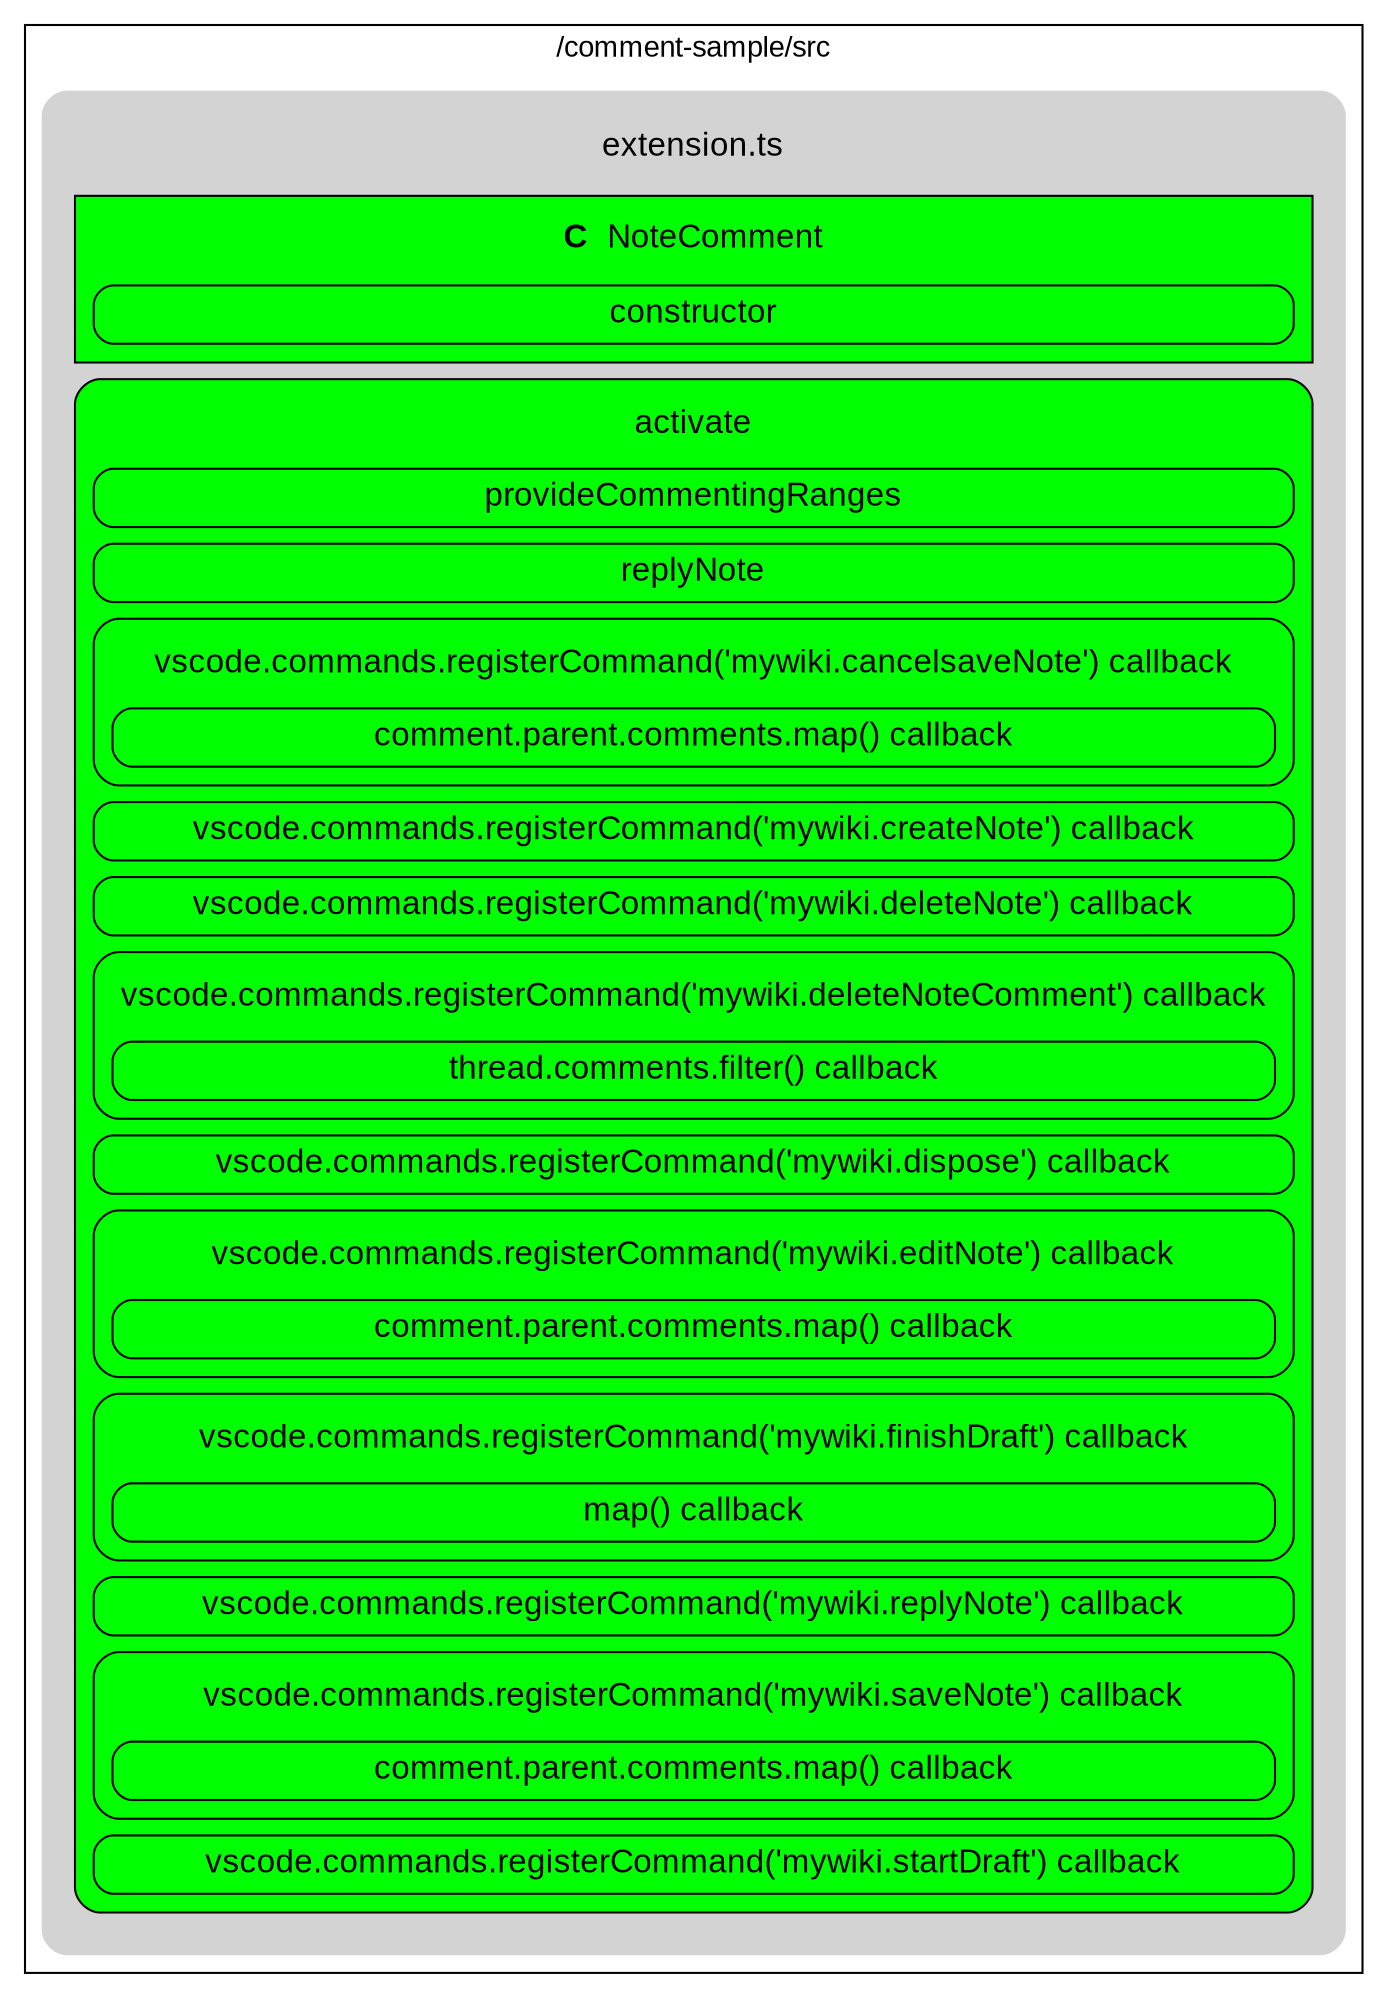 digraph {
  graph [
    rankdir = "LR"
    ranksep = 2.0
    fontname = "Arial"
  ];
  node [
    fontsize = "16"
    fontname = "Arial"
    shape = "plaintext"
    style = "rounded, filled"
  ];
  edge [
    label = " "
  ];

  
    "1" [id="1", label=<
        <TABLE BORDER="0" CELLBORDER="1" CELLSPACING="8" CELLPADDING="4">
        <TR><TD WIDTH="230" BORDER="0" CELLPADDING="6" HREF="remove_me_url.title">extension.ts</TD></TR>
        
        <TR><TD BORDER="0" CELLPADDING="0">
        <TABLE ID="1:6_6" CELLSPACING="8" CELLPADDING="4" CELLBORDER="1"   BGCOLOR="green" href="remove_me_url.cell.type">
             <TR><TD PORT="6_6" BORDER="0" ><B>C</B>  NoteComment</TD></TR>
     <TR><TD PORT="10_1" ID="1:10_1"  STYLE="ROUNDED" href="remove_me_url.cell.constructor.clickable">constructor</TD></TR>
        </TABLE>
        </TD></TR>
      

        <TR><TD BORDER="0" CELLPADDING="0">
        <TABLE ID="1:22_16" CELLSPACING="8" CELLPADDING="4" CELLBORDER="1"  STYLE="ROUNDED" BGCOLOR="green" href="remove_me_url.cell.function.clickable">
             <TR><TD PORT="22_16" BORDER="0" >activate</TD></TR>
     <TR><TD PORT="29_2" ID="1:29_2"  STYLE="ROUNDED" href="remove_me_url.cell.method.clickable">provideCommentingRanges</TD></TR>
     <TR><TD PORT="134_10" ID="1:134_10"  STYLE="ROUNDED" href="remove_me_url.cell.function.clickable">replyNote</TD></TR>

        <TR><TD BORDER="0" CELLPADDING="0">
        <TABLE ID="1:86_85" CELLSPACING="8" CELLPADDING="4" CELLBORDER="1"  STYLE="ROUNDED" BGCOLOR="green" href="remove_me_url.cell.function.clickable">
             <TR><TD PORT="86_85" BORDER="0" >vscode.commands.registerCommand('mywiki.cancelsaveNote') callback</TD></TR>
     <TR><TD PORT="91_56" ID="1:91_56"  STYLE="ROUNDED" href="remove_me_url.cell.function.clickable">comment.parent.comments.map() callback</TD></TR>
        </TABLE>
        </TD></TR>
      
     <TR><TD PORT="35_81" ID="1:35_81"  STYLE="ROUNDED" href="remove_me_url.cell.function.clickable">vscode.commands.registerCommand('mywiki.createNote') callback</TD></TR>
     <TR><TD PORT="82_81" ID="1:82_81"  STYLE="ROUNDED" href="remove_me_url.cell.function.clickable">vscode.commands.registerCommand('mywiki.deleteNote') callback</TD></TR>

        <TR><TD BORDER="0" CELLPADDING="0">
        <TABLE ID="1:69_88" CELLSPACING="8" CELLPADDING="4" CELLBORDER="1"  STYLE="ROUNDED" BGCOLOR="green" href="remove_me_url.cell.function.clickable">
             <TR><TD PORT="69_88" BORDER="0" >vscode.commands.registerCommand('mywiki.deleteNoteComment') callback</TD></TR>
     <TR><TD PORT="75_43" ID="1:75_43"  STYLE="ROUNDED" href="remove_me_url.cell.function.clickable">thread.comments.filter() callback</TD></TR>
        </TABLE>
        </TD></TR>
      
     <TR><TD PORT="130_78" ID="1:130_78"  STYLE="ROUNDED" href="remove_me_url.cell.function.clickable">vscode.commands.registerCommand('mywiki.dispose') callback</TD></TR>

        <TR><TD BORDER="0" CELLPADDING="0">
        <TABLE ID="1:116_79" CELLSPACING="8" CELLPADDING="4" CELLBORDER="1"  STYLE="ROUNDED" BGCOLOR="green" href="remove_me_url.cell.function.clickable">
             <TR><TD PORT="116_79" BORDER="0" >vscode.commands.registerCommand('mywiki.editNote') callback</TD></TR>
     <TR><TD PORT="121_56" ID="1:121_56"  STYLE="ROUNDED" href="remove_me_url.cell.function.clickable">comment.parent.comments.map() callback</TD></TR>
        </TABLE>
        </TD></TR>
      

        <TR><TD BORDER="0" CELLPADDING="0">
        <TABLE ID="1:51_82" CELLSPACING="8" CELLPADDING="4" CELLBORDER="1"  STYLE="ROUNDED" BGCOLOR="green" href="remove_me_url.cell.function.clickable">
             <TR><TD PORT="51_82" BORDER="0" >vscode.commands.registerCommand('mywiki.finishDraft') callback</TD></TR>
     <TR><TD PORT="62_58" ID="1:62_58"  STYLE="ROUNDED" href="remove_me_url.cell.function.clickable">map() callback</TD></TR>
        </TABLE>
        </TD></TR>
      
     <TR><TD PORT="39_80" ID="1:39_80"  STYLE="ROUNDED" href="remove_me_url.cell.function.clickable">vscode.commands.registerCommand('mywiki.replyNote') callback</TD></TR>

        <TR><TD BORDER="0" CELLPADDING="0">
        <TABLE ID="1:101_79" CELLSPACING="8" CELLPADDING="4" CELLBORDER="1"  STYLE="ROUNDED" BGCOLOR="green" href="remove_me_url.cell.function.clickable">
             <TR><TD PORT="101_79" BORDER="0" >vscode.commands.registerCommand('mywiki.saveNote') callback</TD></TR>
     <TR><TD PORT="106_56" ID="1:106_56"  STYLE="ROUNDED" href="remove_me_url.cell.function.clickable">comment.parent.comments.map() callback</TD></TR>
        </TABLE>
        </TD></TR>
      
     <TR><TD PORT="43_81" ID="1:43_81"  STYLE="ROUNDED" href="remove_me_url.cell.function.clickable">vscode.commands.registerCommand('mywiki.startDraft') callback</TD></TR>
        </TABLE>
        </TD></TR>
      
        <TR><TD CELLSPACING="0" HEIGHT="1" WIDTH="1" FIXEDSIZE="TRUE" STYLE="invis"></TD></TR>
        </TABLE>
    >];
        

  
        subgraph "cluster_/comment-sample/src" {
          label = "/comment-sample/src";

          1

          
        };
        

  
}